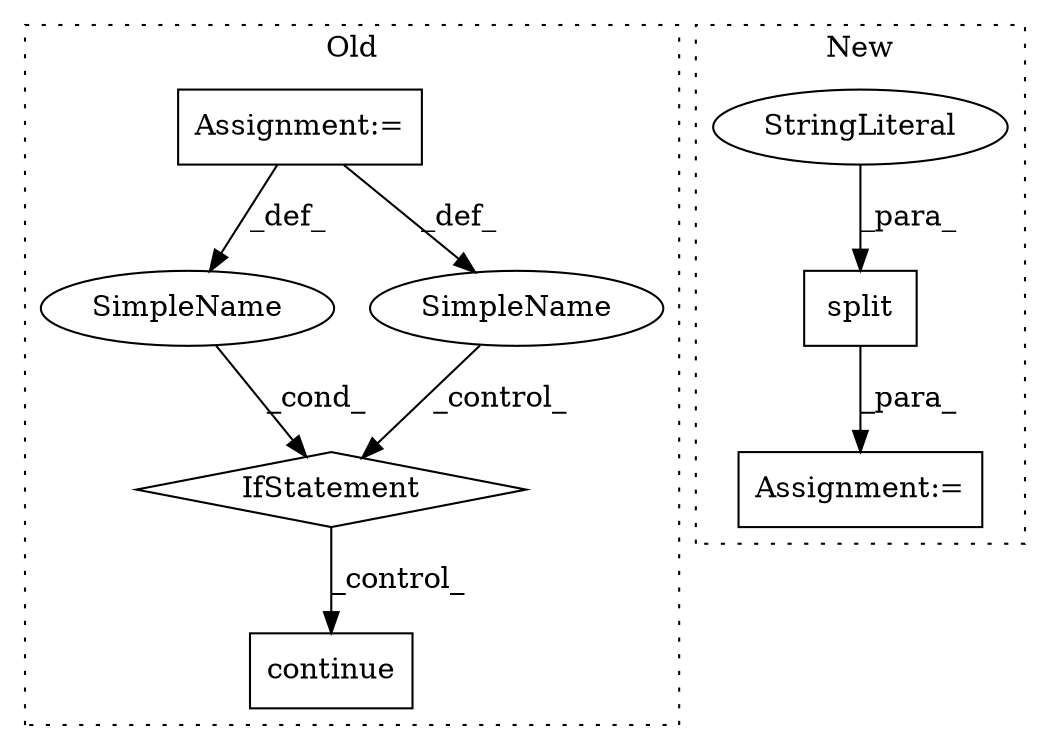 digraph G {
subgraph cluster0 {
1 [label="continue" a="18" s="2760" l="9" shape="box"];
5 [label="IfStatement" a="25" s="2717,2748" l="4,2" shape="diamond"];
6 [label="SimpleName" a="42" s="" l="" shape="ellipse"];
7 [label="SimpleName" a="42" s="2654" l="5" shape="ellipse"];
8 [label="Assignment:=" a="7" s="274" l="1" shape="box"];
label = "Old";
style="dotted";
}
subgraph cluster1 {
2 [label="split" a="32" s="691,701" l="6,1" shape="box"];
3 [label="Assignment:=" a="7" s="684" l="2" shape="box"];
4 [label="StringLiteral" a="45" s="697" l="4" shape="ellipse"];
label = "New";
style="dotted";
}
2 -> 3 [label="_para_"];
4 -> 2 [label="_para_"];
5 -> 1 [label="_control_"];
6 -> 5 [label="_cond_"];
7 -> 5 [label="_control_"];
8 -> 7 [label="_def_"];
8 -> 6 [label="_def_"];
}